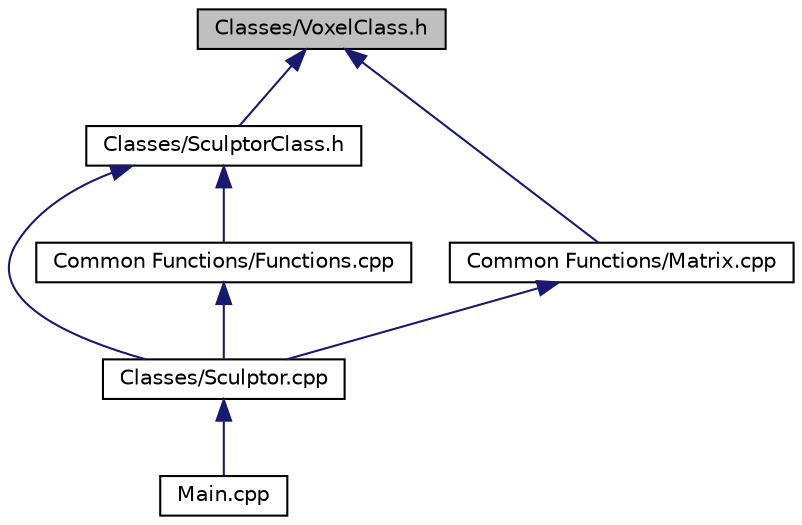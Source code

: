 digraph "Classes/VoxelClass.h"
{
  edge [fontname="Helvetica",fontsize="10",labelfontname="Helvetica",labelfontsize="10"];
  node [fontname="Helvetica",fontsize="10",shape=record];
  Node1 [label="Classes/VoxelClass.h",height=0.2,width=0.4,color="black", fillcolor="grey75", style="filled", fontcolor="black"];
  Node1 -> Node2 [dir="back",color="midnightblue",fontsize="10",style="solid",fontname="Helvetica"];
  Node2 [label="Classes/SculptorClass.h",height=0.2,width=0.4,color="black", fillcolor="white", style="filled",URL="$_sculptor_class_8h.html"];
  Node2 -> Node3 [dir="back",color="midnightblue",fontsize="10",style="solid",fontname="Helvetica"];
  Node3 [label="Classes/Sculptor.cpp",height=0.2,width=0.4,color="black", fillcolor="white", style="filled",URL="$_sculptor_8cpp.html"];
  Node3 -> Node4 [dir="back",color="midnightblue",fontsize="10",style="solid",fontname="Helvetica"];
  Node4 [label="Main.cpp",height=0.2,width=0.4,color="black", fillcolor="white", style="filled",URL="$_main_8cpp.html"];
  Node2 -> Node5 [dir="back",color="midnightblue",fontsize="10",style="solid",fontname="Helvetica"];
  Node5 [label="Common Functions/Functions.cpp",height=0.2,width=0.4,color="black", fillcolor="white", style="filled",URL="$_functions_8cpp.html"];
  Node5 -> Node3 [dir="back",color="midnightblue",fontsize="10",style="solid",fontname="Helvetica"];
  Node1 -> Node6 [dir="back",color="midnightblue",fontsize="10",style="solid",fontname="Helvetica"];
  Node6 [label="Common Functions/Matrix.cpp",height=0.2,width=0.4,color="black", fillcolor="white", style="filled",URL="$_matrix_8cpp.html"];
  Node6 -> Node3 [dir="back",color="midnightblue",fontsize="10",style="solid",fontname="Helvetica"];
}
